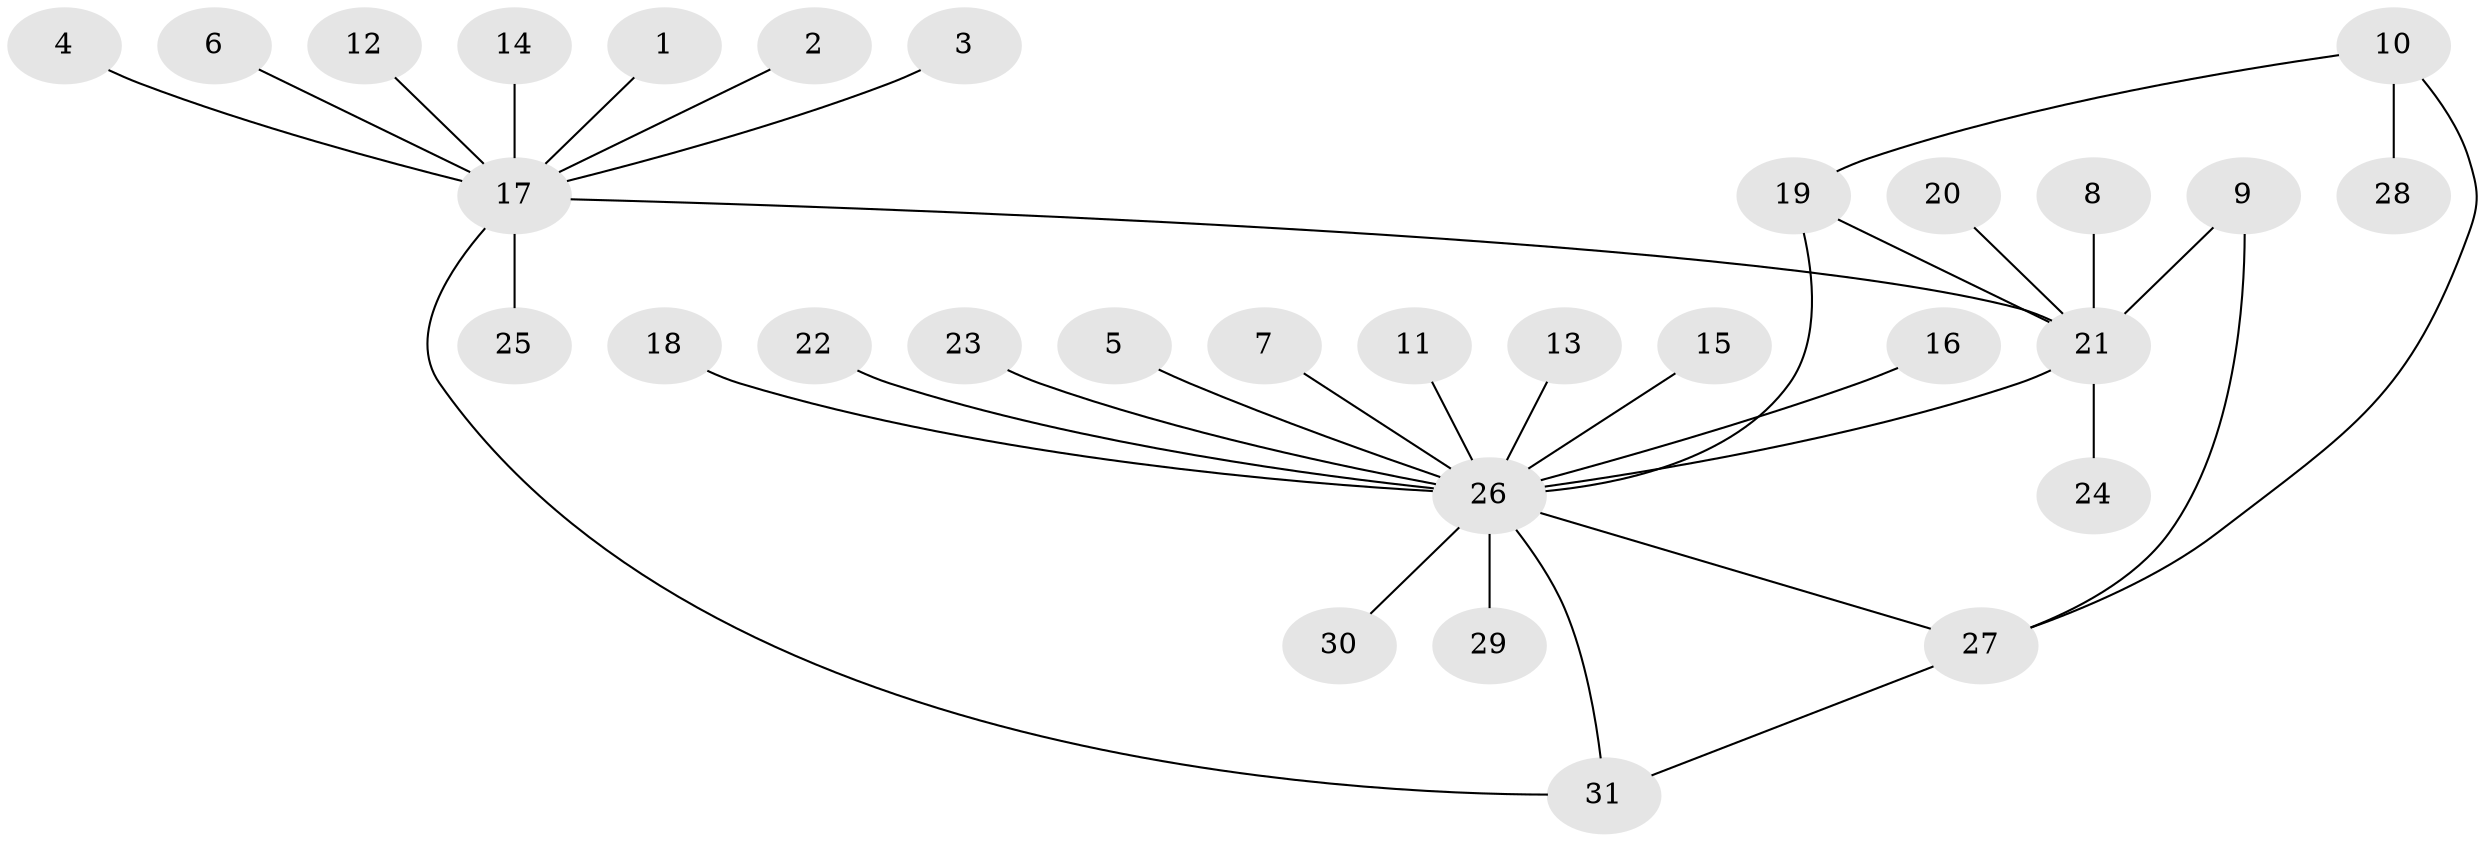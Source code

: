// original degree distribution, {13: 0.016129032258064516, 10: 0.016129032258064516, 3: 0.0967741935483871, 12: 0.016129032258064516, 1: 0.6129032258064516, 7: 0.016129032258064516, 4: 0.016129032258064516, 5: 0.03225806451612903, 2: 0.1774193548387097}
// Generated by graph-tools (version 1.1) at 2025/49/03/09/25 03:49:46]
// undirected, 31 vertices, 35 edges
graph export_dot {
graph [start="1"]
  node [color=gray90,style=filled];
  1;
  2;
  3;
  4;
  5;
  6;
  7;
  8;
  9;
  10;
  11;
  12;
  13;
  14;
  15;
  16;
  17;
  18;
  19;
  20;
  21;
  22;
  23;
  24;
  25;
  26;
  27;
  28;
  29;
  30;
  31;
  1 -- 17 [weight=1.0];
  2 -- 17 [weight=1.0];
  3 -- 17 [weight=1.0];
  4 -- 17 [weight=1.0];
  5 -- 26 [weight=1.0];
  6 -- 17 [weight=1.0];
  7 -- 26 [weight=1.0];
  8 -- 21 [weight=1.0];
  9 -- 21 [weight=1.0];
  9 -- 27 [weight=1.0];
  10 -- 19 [weight=1.0];
  10 -- 27 [weight=1.0];
  10 -- 28 [weight=1.0];
  11 -- 26 [weight=1.0];
  12 -- 17 [weight=1.0];
  13 -- 26 [weight=1.0];
  14 -- 17 [weight=1.0];
  15 -- 26 [weight=1.0];
  16 -- 26 [weight=1.0];
  17 -- 21 [weight=1.0];
  17 -- 25 [weight=1.0];
  17 -- 31 [weight=1.0];
  18 -- 26 [weight=1.0];
  19 -- 21 [weight=1.0];
  19 -- 26 [weight=1.0];
  20 -- 21 [weight=1.0];
  21 -- 24 [weight=1.0];
  21 -- 26 [weight=1.0];
  22 -- 26 [weight=1.0];
  23 -- 26 [weight=1.0];
  26 -- 27 [weight=1.0];
  26 -- 29 [weight=1.0];
  26 -- 30 [weight=1.0];
  26 -- 31 [weight=1.0];
  27 -- 31 [weight=1.0];
}
